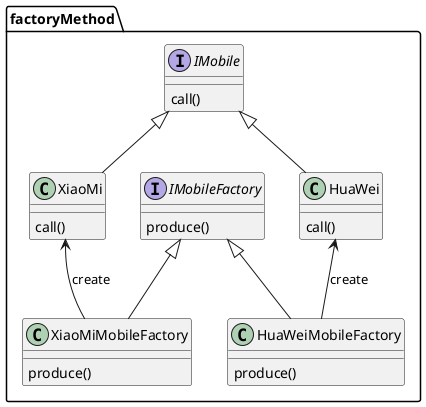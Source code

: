 @startuml
package factoryMethod{
interface IMobile{
call()
}
class XiaoMi {
call()
}
class HuaWei {
call()
}
interface IMobileFactory{
produce()
}
class XiaoMiMobileFactory {
 produce()
}
class HuaWeiMobileFactory {
 produce()
}

IMobile <|-- XiaoMi
IMobile <|-- HuaWei
IMobileFactory <|-- XiaoMiMobileFactory
IMobileFactory <|-- HuaWeiMobileFactory
HuaWei <-- HuaWeiMobileFactory:create
XiaoMi <-- XiaoMiMobileFactory:create
}
@enduml